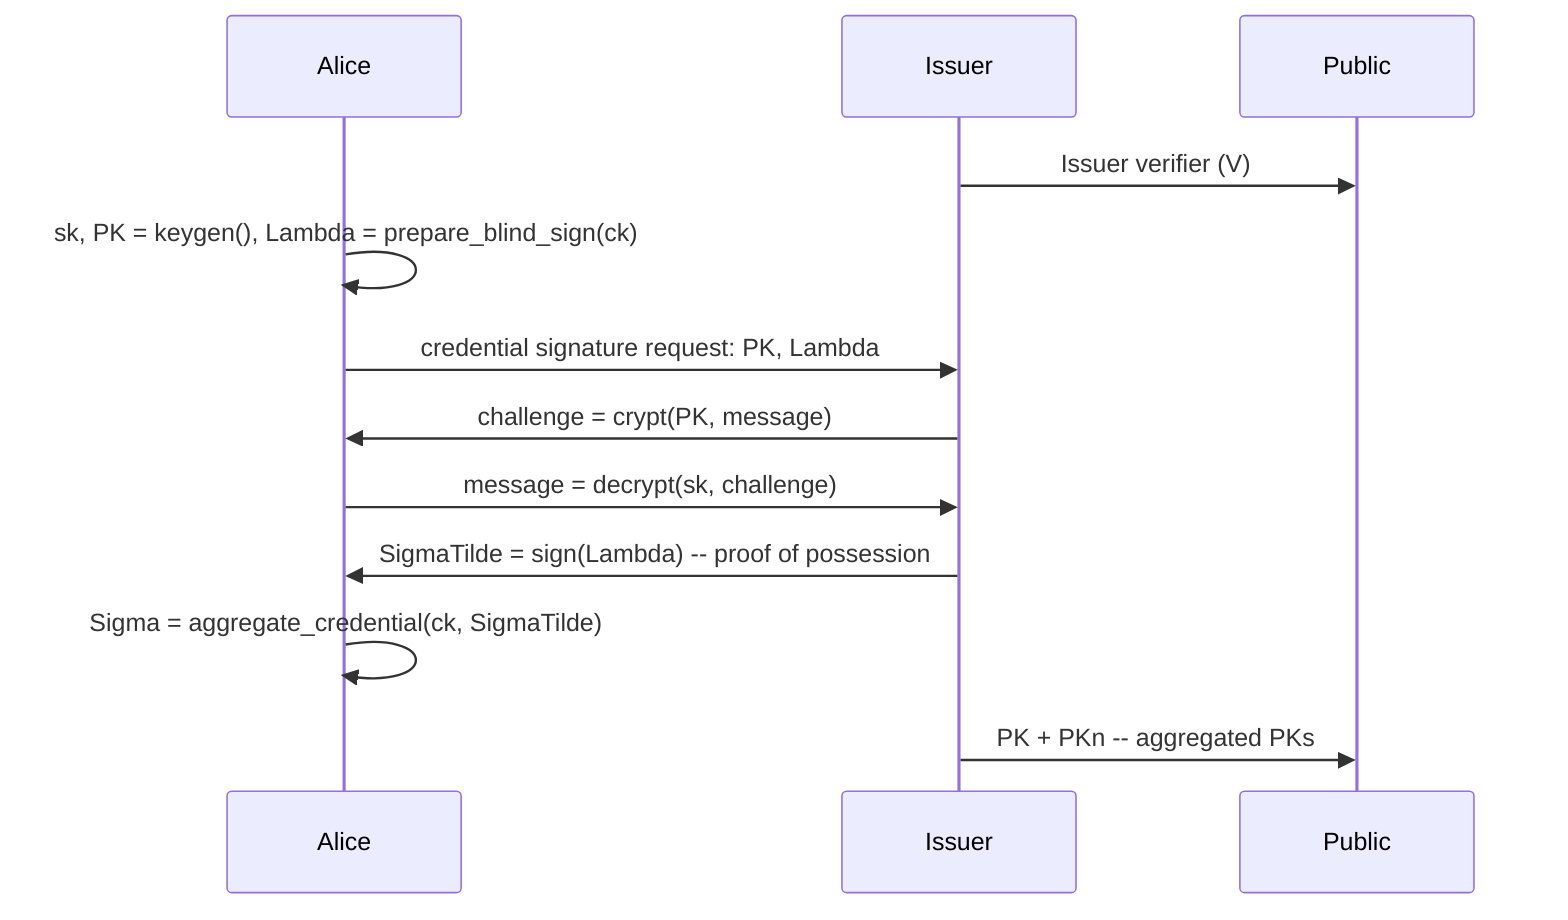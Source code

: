 sequenceDiagram
  participant A as Alice
  participant I as Issuer
  participant P as Public
  I->>P: Issuer verifier (V)
  A->>A: sk, PK = keygen(), Lambda = prepare_blind_sign(ck)
  A->>I: credential signature request: PK, Lambda
  I->>A: challenge = crypt(PK, message)
  A->>I: message = decrypt(sk, challenge)
  I->>A: SigmaTilde = sign(Lambda) -- proof of possession
  A->>A: Sigma = aggregate_credential(ck, SigmaTilde)
  I->>P: PK + PKn -- aggregated PKs